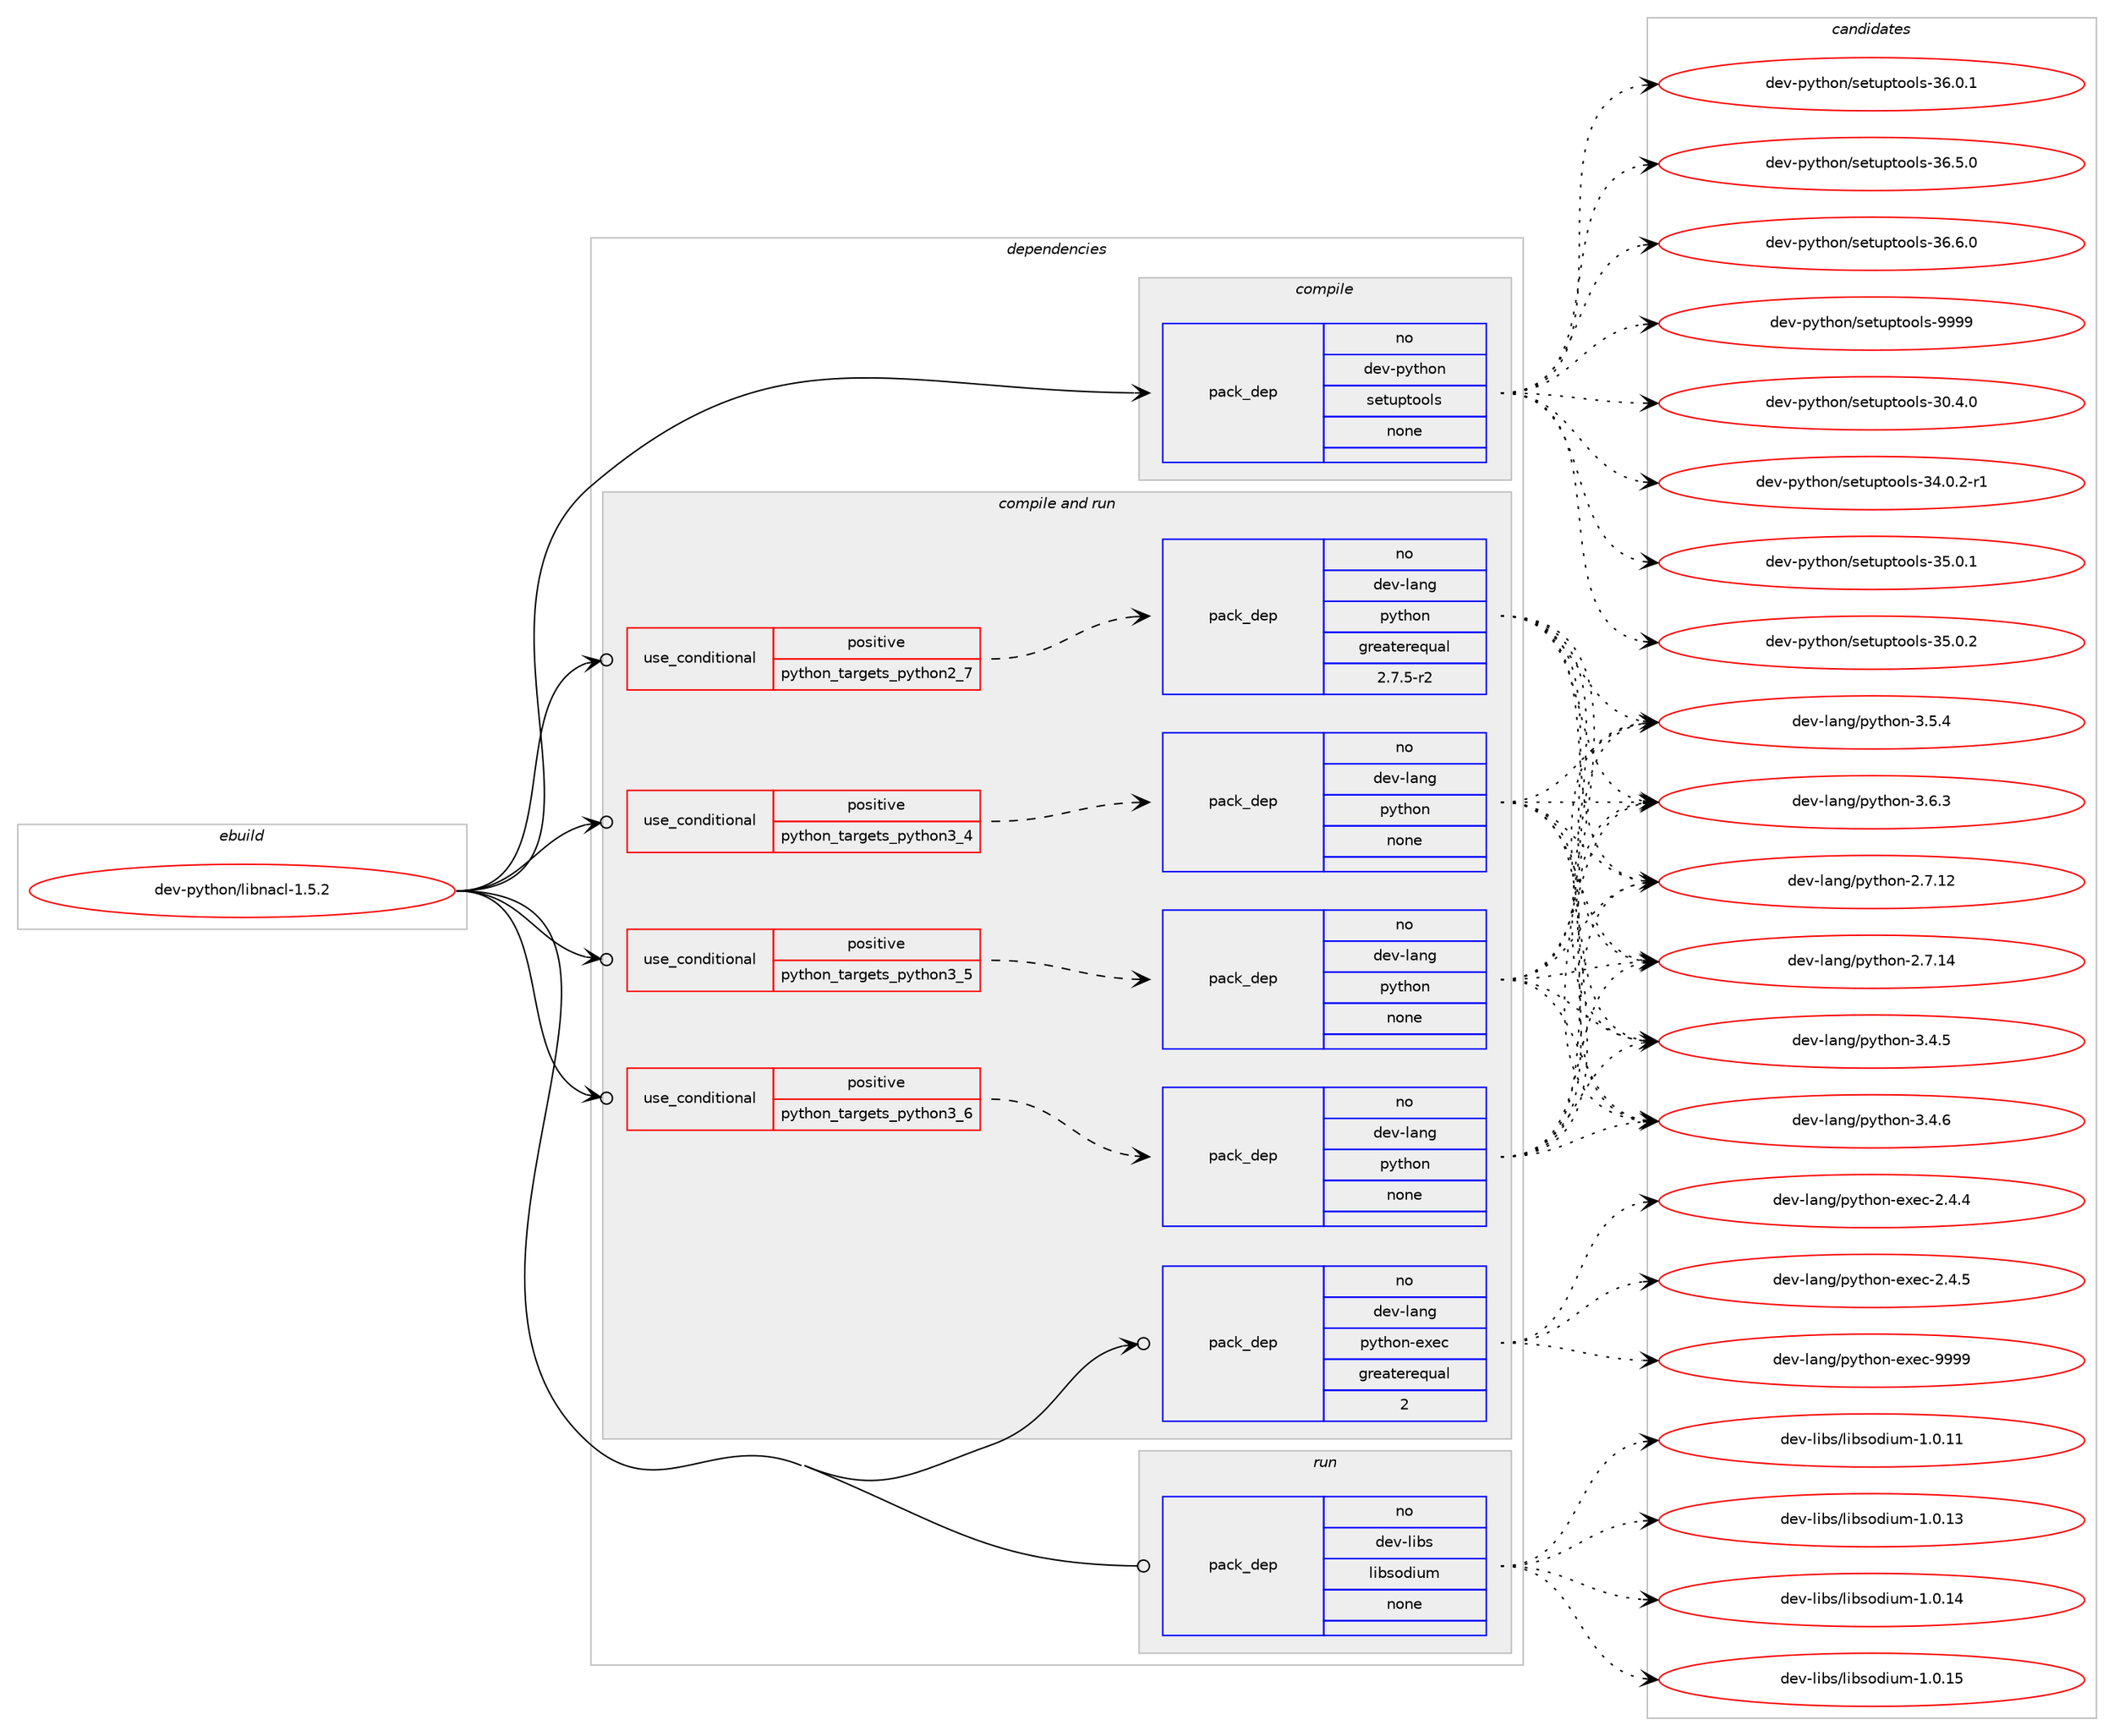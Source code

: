 digraph prolog {

# *************
# Graph options
# *************

newrank=true;
concentrate=true;
compound=true;
graph [rankdir=LR,fontname=Helvetica,fontsize=10,ranksep=1.5];#, ranksep=2.5, nodesep=0.2];
edge  [arrowhead=vee];
node  [fontname=Helvetica,fontsize=10];

# **********
# The ebuild
# **********

subgraph cluster_leftcol {
color=gray;
rank=same;
label=<<i>ebuild</i>>;
id [label="dev-python/libnacl-1.5.2", color=red, width=4, href="../dev-python/libnacl-1.5.2.svg"];
}

# ****************
# The dependencies
# ****************

subgraph cluster_midcol {
color=gray;
label=<<i>dependencies</i>>;
subgraph cluster_compile {
fillcolor="#eeeeee";
style=filled;
label=<<i>compile</i>>;
subgraph pack125612 {
dependency164358 [label=<<TABLE BORDER="0" CELLBORDER="1" CELLSPACING="0" CELLPADDING="4" WIDTH="220"><TR><TD ROWSPAN="6" CELLPADDING="30">pack_dep</TD></TR><TR><TD WIDTH="110">no</TD></TR><TR><TD>dev-python</TD></TR><TR><TD>setuptools</TD></TR><TR><TD>none</TD></TR><TR><TD></TD></TR></TABLE>>, shape=none, color=blue];
}
id:e -> dependency164358:w [weight=20,style="solid",arrowhead="vee"];
}
subgraph cluster_compileandrun {
fillcolor="#eeeeee";
style=filled;
label=<<i>compile and run</i>>;
subgraph cond34893 {
dependency164359 [label=<<TABLE BORDER="0" CELLBORDER="1" CELLSPACING="0" CELLPADDING="4"><TR><TD ROWSPAN="3" CELLPADDING="10">use_conditional</TD></TR><TR><TD>positive</TD></TR><TR><TD>python_targets_python2_7</TD></TR></TABLE>>, shape=none, color=red];
subgraph pack125613 {
dependency164360 [label=<<TABLE BORDER="0" CELLBORDER="1" CELLSPACING="0" CELLPADDING="4" WIDTH="220"><TR><TD ROWSPAN="6" CELLPADDING="30">pack_dep</TD></TR><TR><TD WIDTH="110">no</TD></TR><TR><TD>dev-lang</TD></TR><TR><TD>python</TD></TR><TR><TD>greaterequal</TD></TR><TR><TD>2.7.5-r2</TD></TR></TABLE>>, shape=none, color=blue];
}
dependency164359:e -> dependency164360:w [weight=20,style="dashed",arrowhead="vee"];
}
id:e -> dependency164359:w [weight=20,style="solid",arrowhead="odotvee"];
subgraph cond34894 {
dependency164361 [label=<<TABLE BORDER="0" CELLBORDER="1" CELLSPACING="0" CELLPADDING="4"><TR><TD ROWSPAN="3" CELLPADDING="10">use_conditional</TD></TR><TR><TD>positive</TD></TR><TR><TD>python_targets_python3_4</TD></TR></TABLE>>, shape=none, color=red];
subgraph pack125614 {
dependency164362 [label=<<TABLE BORDER="0" CELLBORDER="1" CELLSPACING="0" CELLPADDING="4" WIDTH="220"><TR><TD ROWSPAN="6" CELLPADDING="30">pack_dep</TD></TR><TR><TD WIDTH="110">no</TD></TR><TR><TD>dev-lang</TD></TR><TR><TD>python</TD></TR><TR><TD>none</TD></TR><TR><TD></TD></TR></TABLE>>, shape=none, color=blue];
}
dependency164361:e -> dependency164362:w [weight=20,style="dashed",arrowhead="vee"];
}
id:e -> dependency164361:w [weight=20,style="solid",arrowhead="odotvee"];
subgraph cond34895 {
dependency164363 [label=<<TABLE BORDER="0" CELLBORDER="1" CELLSPACING="0" CELLPADDING="4"><TR><TD ROWSPAN="3" CELLPADDING="10">use_conditional</TD></TR><TR><TD>positive</TD></TR><TR><TD>python_targets_python3_5</TD></TR></TABLE>>, shape=none, color=red];
subgraph pack125615 {
dependency164364 [label=<<TABLE BORDER="0" CELLBORDER="1" CELLSPACING="0" CELLPADDING="4" WIDTH="220"><TR><TD ROWSPAN="6" CELLPADDING="30">pack_dep</TD></TR><TR><TD WIDTH="110">no</TD></TR><TR><TD>dev-lang</TD></TR><TR><TD>python</TD></TR><TR><TD>none</TD></TR><TR><TD></TD></TR></TABLE>>, shape=none, color=blue];
}
dependency164363:e -> dependency164364:w [weight=20,style="dashed",arrowhead="vee"];
}
id:e -> dependency164363:w [weight=20,style="solid",arrowhead="odotvee"];
subgraph cond34896 {
dependency164365 [label=<<TABLE BORDER="0" CELLBORDER="1" CELLSPACING="0" CELLPADDING="4"><TR><TD ROWSPAN="3" CELLPADDING="10">use_conditional</TD></TR><TR><TD>positive</TD></TR><TR><TD>python_targets_python3_6</TD></TR></TABLE>>, shape=none, color=red];
subgraph pack125616 {
dependency164366 [label=<<TABLE BORDER="0" CELLBORDER="1" CELLSPACING="0" CELLPADDING="4" WIDTH="220"><TR><TD ROWSPAN="6" CELLPADDING="30">pack_dep</TD></TR><TR><TD WIDTH="110">no</TD></TR><TR><TD>dev-lang</TD></TR><TR><TD>python</TD></TR><TR><TD>none</TD></TR><TR><TD></TD></TR></TABLE>>, shape=none, color=blue];
}
dependency164365:e -> dependency164366:w [weight=20,style="dashed",arrowhead="vee"];
}
id:e -> dependency164365:w [weight=20,style="solid",arrowhead="odotvee"];
subgraph pack125617 {
dependency164367 [label=<<TABLE BORDER="0" CELLBORDER="1" CELLSPACING="0" CELLPADDING="4" WIDTH="220"><TR><TD ROWSPAN="6" CELLPADDING="30">pack_dep</TD></TR><TR><TD WIDTH="110">no</TD></TR><TR><TD>dev-lang</TD></TR><TR><TD>python-exec</TD></TR><TR><TD>greaterequal</TD></TR><TR><TD>2</TD></TR></TABLE>>, shape=none, color=blue];
}
id:e -> dependency164367:w [weight=20,style="solid",arrowhead="odotvee"];
}
subgraph cluster_run {
fillcolor="#eeeeee";
style=filled;
label=<<i>run</i>>;
subgraph pack125618 {
dependency164368 [label=<<TABLE BORDER="0" CELLBORDER="1" CELLSPACING="0" CELLPADDING="4" WIDTH="220"><TR><TD ROWSPAN="6" CELLPADDING="30">pack_dep</TD></TR><TR><TD WIDTH="110">no</TD></TR><TR><TD>dev-libs</TD></TR><TR><TD>libsodium</TD></TR><TR><TD>none</TD></TR><TR><TD></TD></TR></TABLE>>, shape=none, color=blue];
}
id:e -> dependency164368:w [weight=20,style="solid",arrowhead="odot"];
}
}

# **************
# The candidates
# **************

subgraph cluster_choices {
rank=same;
color=gray;
label=<<i>candidates</i>>;

subgraph choice125612 {
color=black;
nodesep=1;
choice100101118451121211161041111104711510111611711211611111110811545514846524648 [label="dev-python/setuptools-30.4.0", color=red, width=4,href="../dev-python/setuptools-30.4.0.svg"];
choice1001011184511212111610411111047115101116117112116111111108115455152464846504511449 [label="dev-python/setuptools-34.0.2-r1", color=red, width=4,href="../dev-python/setuptools-34.0.2-r1.svg"];
choice100101118451121211161041111104711510111611711211611111110811545515346484649 [label="dev-python/setuptools-35.0.1", color=red, width=4,href="../dev-python/setuptools-35.0.1.svg"];
choice100101118451121211161041111104711510111611711211611111110811545515346484650 [label="dev-python/setuptools-35.0.2", color=red, width=4,href="../dev-python/setuptools-35.0.2.svg"];
choice100101118451121211161041111104711510111611711211611111110811545515446484649 [label="dev-python/setuptools-36.0.1", color=red, width=4,href="../dev-python/setuptools-36.0.1.svg"];
choice100101118451121211161041111104711510111611711211611111110811545515446534648 [label="dev-python/setuptools-36.5.0", color=red, width=4,href="../dev-python/setuptools-36.5.0.svg"];
choice100101118451121211161041111104711510111611711211611111110811545515446544648 [label="dev-python/setuptools-36.6.0", color=red, width=4,href="../dev-python/setuptools-36.6.0.svg"];
choice10010111845112121116104111110471151011161171121161111111081154557575757 [label="dev-python/setuptools-9999", color=red, width=4,href="../dev-python/setuptools-9999.svg"];
dependency164358:e -> choice100101118451121211161041111104711510111611711211611111110811545514846524648:w [style=dotted,weight="100"];
dependency164358:e -> choice1001011184511212111610411111047115101116117112116111111108115455152464846504511449:w [style=dotted,weight="100"];
dependency164358:e -> choice100101118451121211161041111104711510111611711211611111110811545515346484649:w [style=dotted,weight="100"];
dependency164358:e -> choice100101118451121211161041111104711510111611711211611111110811545515346484650:w [style=dotted,weight="100"];
dependency164358:e -> choice100101118451121211161041111104711510111611711211611111110811545515446484649:w [style=dotted,weight="100"];
dependency164358:e -> choice100101118451121211161041111104711510111611711211611111110811545515446534648:w [style=dotted,weight="100"];
dependency164358:e -> choice100101118451121211161041111104711510111611711211611111110811545515446544648:w [style=dotted,weight="100"];
dependency164358:e -> choice10010111845112121116104111110471151011161171121161111111081154557575757:w [style=dotted,weight="100"];
}
subgraph choice125613 {
color=black;
nodesep=1;
choice10010111845108971101034711212111610411111045504655464950 [label="dev-lang/python-2.7.12", color=red, width=4,href="../dev-lang/python-2.7.12.svg"];
choice10010111845108971101034711212111610411111045504655464952 [label="dev-lang/python-2.7.14", color=red, width=4,href="../dev-lang/python-2.7.14.svg"];
choice100101118451089711010347112121116104111110455146524653 [label="dev-lang/python-3.4.5", color=red, width=4,href="../dev-lang/python-3.4.5.svg"];
choice100101118451089711010347112121116104111110455146524654 [label="dev-lang/python-3.4.6", color=red, width=4,href="../dev-lang/python-3.4.6.svg"];
choice100101118451089711010347112121116104111110455146534652 [label="dev-lang/python-3.5.4", color=red, width=4,href="../dev-lang/python-3.5.4.svg"];
choice100101118451089711010347112121116104111110455146544651 [label="dev-lang/python-3.6.3", color=red, width=4,href="../dev-lang/python-3.6.3.svg"];
dependency164360:e -> choice10010111845108971101034711212111610411111045504655464950:w [style=dotted,weight="100"];
dependency164360:e -> choice10010111845108971101034711212111610411111045504655464952:w [style=dotted,weight="100"];
dependency164360:e -> choice100101118451089711010347112121116104111110455146524653:w [style=dotted,weight="100"];
dependency164360:e -> choice100101118451089711010347112121116104111110455146524654:w [style=dotted,weight="100"];
dependency164360:e -> choice100101118451089711010347112121116104111110455146534652:w [style=dotted,weight="100"];
dependency164360:e -> choice100101118451089711010347112121116104111110455146544651:w [style=dotted,weight="100"];
}
subgraph choice125614 {
color=black;
nodesep=1;
choice10010111845108971101034711212111610411111045504655464950 [label="dev-lang/python-2.7.12", color=red, width=4,href="../dev-lang/python-2.7.12.svg"];
choice10010111845108971101034711212111610411111045504655464952 [label="dev-lang/python-2.7.14", color=red, width=4,href="../dev-lang/python-2.7.14.svg"];
choice100101118451089711010347112121116104111110455146524653 [label="dev-lang/python-3.4.5", color=red, width=4,href="../dev-lang/python-3.4.5.svg"];
choice100101118451089711010347112121116104111110455146524654 [label="dev-lang/python-3.4.6", color=red, width=4,href="../dev-lang/python-3.4.6.svg"];
choice100101118451089711010347112121116104111110455146534652 [label="dev-lang/python-3.5.4", color=red, width=4,href="../dev-lang/python-3.5.4.svg"];
choice100101118451089711010347112121116104111110455146544651 [label="dev-lang/python-3.6.3", color=red, width=4,href="../dev-lang/python-3.6.3.svg"];
dependency164362:e -> choice10010111845108971101034711212111610411111045504655464950:w [style=dotted,weight="100"];
dependency164362:e -> choice10010111845108971101034711212111610411111045504655464952:w [style=dotted,weight="100"];
dependency164362:e -> choice100101118451089711010347112121116104111110455146524653:w [style=dotted,weight="100"];
dependency164362:e -> choice100101118451089711010347112121116104111110455146524654:w [style=dotted,weight="100"];
dependency164362:e -> choice100101118451089711010347112121116104111110455146534652:w [style=dotted,weight="100"];
dependency164362:e -> choice100101118451089711010347112121116104111110455146544651:w [style=dotted,weight="100"];
}
subgraph choice125615 {
color=black;
nodesep=1;
choice10010111845108971101034711212111610411111045504655464950 [label="dev-lang/python-2.7.12", color=red, width=4,href="../dev-lang/python-2.7.12.svg"];
choice10010111845108971101034711212111610411111045504655464952 [label="dev-lang/python-2.7.14", color=red, width=4,href="../dev-lang/python-2.7.14.svg"];
choice100101118451089711010347112121116104111110455146524653 [label="dev-lang/python-3.4.5", color=red, width=4,href="../dev-lang/python-3.4.5.svg"];
choice100101118451089711010347112121116104111110455146524654 [label="dev-lang/python-3.4.6", color=red, width=4,href="../dev-lang/python-3.4.6.svg"];
choice100101118451089711010347112121116104111110455146534652 [label="dev-lang/python-3.5.4", color=red, width=4,href="../dev-lang/python-3.5.4.svg"];
choice100101118451089711010347112121116104111110455146544651 [label="dev-lang/python-3.6.3", color=red, width=4,href="../dev-lang/python-3.6.3.svg"];
dependency164364:e -> choice10010111845108971101034711212111610411111045504655464950:w [style=dotted,weight="100"];
dependency164364:e -> choice10010111845108971101034711212111610411111045504655464952:w [style=dotted,weight="100"];
dependency164364:e -> choice100101118451089711010347112121116104111110455146524653:w [style=dotted,weight="100"];
dependency164364:e -> choice100101118451089711010347112121116104111110455146524654:w [style=dotted,weight="100"];
dependency164364:e -> choice100101118451089711010347112121116104111110455146534652:w [style=dotted,weight="100"];
dependency164364:e -> choice100101118451089711010347112121116104111110455146544651:w [style=dotted,weight="100"];
}
subgraph choice125616 {
color=black;
nodesep=1;
choice10010111845108971101034711212111610411111045504655464950 [label="dev-lang/python-2.7.12", color=red, width=4,href="../dev-lang/python-2.7.12.svg"];
choice10010111845108971101034711212111610411111045504655464952 [label="dev-lang/python-2.7.14", color=red, width=4,href="../dev-lang/python-2.7.14.svg"];
choice100101118451089711010347112121116104111110455146524653 [label="dev-lang/python-3.4.5", color=red, width=4,href="../dev-lang/python-3.4.5.svg"];
choice100101118451089711010347112121116104111110455146524654 [label="dev-lang/python-3.4.6", color=red, width=4,href="../dev-lang/python-3.4.6.svg"];
choice100101118451089711010347112121116104111110455146534652 [label="dev-lang/python-3.5.4", color=red, width=4,href="../dev-lang/python-3.5.4.svg"];
choice100101118451089711010347112121116104111110455146544651 [label="dev-lang/python-3.6.3", color=red, width=4,href="../dev-lang/python-3.6.3.svg"];
dependency164366:e -> choice10010111845108971101034711212111610411111045504655464950:w [style=dotted,weight="100"];
dependency164366:e -> choice10010111845108971101034711212111610411111045504655464952:w [style=dotted,weight="100"];
dependency164366:e -> choice100101118451089711010347112121116104111110455146524653:w [style=dotted,weight="100"];
dependency164366:e -> choice100101118451089711010347112121116104111110455146524654:w [style=dotted,weight="100"];
dependency164366:e -> choice100101118451089711010347112121116104111110455146534652:w [style=dotted,weight="100"];
dependency164366:e -> choice100101118451089711010347112121116104111110455146544651:w [style=dotted,weight="100"];
}
subgraph choice125617 {
color=black;
nodesep=1;
choice1001011184510897110103471121211161041111104510112010199455046524652 [label="dev-lang/python-exec-2.4.4", color=red, width=4,href="../dev-lang/python-exec-2.4.4.svg"];
choice1001011184510897110103471121211161041111104510112010199455046524653 [label="dev-lang/python-exec-2.4.5", color=red, width=4,href="../dev-lang/python-exec-2.4.5.svg"];
choice10010111845108971101034711212111610411111045101120101994557575757 [label="dev-lang/python-exec-9999", color=red, width=4,href="../dev-lang/python-exec-9999.svg"];
dependency164367:e -> choice1001011184510897110103471121211161041111104510112010199455046524652:w [style=dotted,weight="100"];
dependency164367:e -> choice1001011184510897110103471121211161041111104510112010199455046524653:w [style=dotted,weight="100"];
dependency164367:e -> choice10010111845108971101034711212111610411111045101120101994557575757:w [style=dotted,weight="100"];
}
subgraph choice125618 {
color=black;
nodesep=1;
choice1001011184510810598115471081059811511110010511710945494648464949 [label="dev-libs/libsodium-1.0.11", color=red, width=4,href="../dev-libs/libsodium-1.0.11.svg"];
choice1001011184510810598115471081059811511110010511710945494648464951 [label="dev-libs/libsodium-1.0.13", color=red, width=4,href="../dev-libs/libsodium-1.0.13.svg"];
choice1001011184510810598115471081059811511110010511710945494648464952 [label="dev-libs/libsodium-1.0.14", color=red, width=4,href="../dev-libs/libsodium-1.0.14.svg"];
choice1001011184510810598115471081059811511110010511710945494648464953 [label="dev-libs/libsodium-1.0.15", color=red, width=4,href="../dev-libs/libsodium-1.0.15.svg"];
dependency164368:e -> choice1001011184510810598115471081059811511110010511710945494648464949:w [style=dotted,weight="100"];
dependency164368:e -> choice1001011184510810598115471081059811511110010511710945494648464951:w [style=dotted,weight="100"];
dependency164368:e -> choice1001011184510810598115471081059811511110010511710945494648464952:w [style=dotted,weight="100"];
dependency164368:e -> choice1001011184510810598115471081059811511110010511710945494648464953:w [style=dotted,weight="100"];
}
}

}
